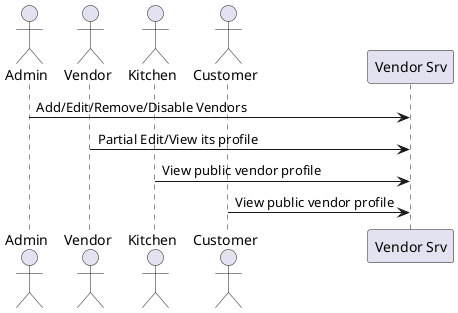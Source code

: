 @startuml

actor "Admin" as A
actor "Vendor" as V
actor "Kitchen" as K
actor "Customer" as U

participant "Vendor Srv" as Vsrv


A -> Vsrv: Add/Edit/Remove/Disable Vendors
V -> Vsrv: Partial Edit/View its profile
K -> Vsrv: View public vendor profile
U -> Vsrv: View public vendor profile
@enduml
